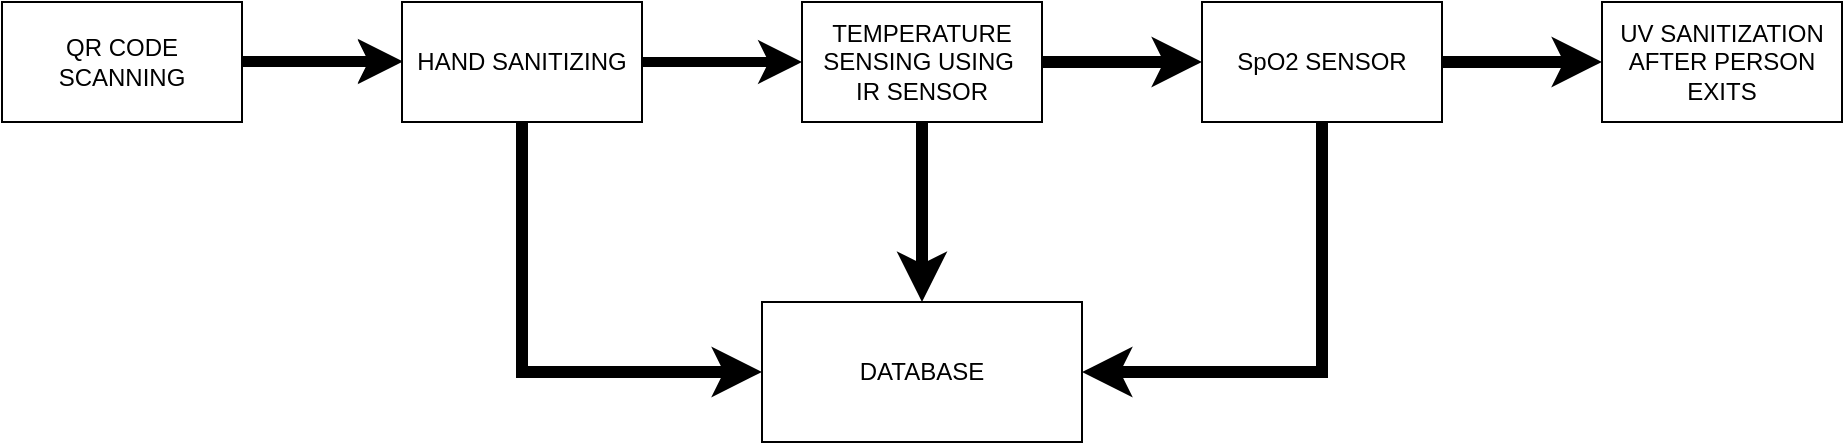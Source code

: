 <mxfile version="14.2.6" type="github">
  <diagram id="QK0jPorxMnugWh7hyc6T" name="Page-1">
    <mxGraphModel dx="1967" dy="670" grid="1" gridSize="10" guides="1" tooltips="1" connect="1" arrows="1" fold="1" page="1" pageScale="1" pageWidth="850" pageHeight="1100" math="0" shadow="0">
      <root>
        <mxCell id="0" />
        <mxCell id="1" parent="0" />
        <mxCell id="A0bPd90LtmdEjfv_5qgH-13" value="" style="edgeStyle=orthogonalEdgeStyle;rounded=1;orthogonalLoop=1;jettySize=auto;html=1;strokeWidth=5;" edge="1" parent="1" source="A0bPd90LtmdEjfv_5qgH-1" target="A0bPd90LtmdEjfv_5qgH-3">
          <mxGeometry relative="1" as="geometry" />
        </mxCell>
        <mxCell id="A0bPd90LtmdEjfv_5qgH-1" value="" style="rounded=0;whiteSpace=wrap;html=1;" vertex="1" parent="1">
          <mxGeometry y="140" width="120" height="60" as="geometry" />
        </mxCell>
        <mxCell id="A0bPd90LtmdEjfv_5qgH-14" value="" style="edgeStyle=orthogonalEdgeStyle;rounded=0;orthogonalLoop=1;jettySize=auto;html=1;strokeWidth=5;" edge="1" parent="1" source="A0bPd90LtmdEjfv_5qgH-3" target="A0bPd90LtmdEjfv_5qgH-4">
          <mxGeometry relative="1" as="geometry" />
        </mxCell>
        <mxCell id="A0bPd90LtmdEjfv_5qgH-21" style="edgeStyle=orthogonalEdgeStyle;rounded=0;orthogonalLoop=1;jettySize=auto;html=1;entryX=0;entryY=0.5;entryDx=0;entryDy=0;jumpSize=5;strokeWidth=6;" edge="1" parent="1" source="A0bPd90LtmdEjfv_5qgH-3" target="A0bPd90LtmdEjfv_5qgH-10">
          <mxGeometry relative="1" as="geometry">
            <mxPoint x="430" y="420" as="targetPoint" />
            <Array as="points">
              <mxPoint x="260" y="325" />
            </Array>
          </mxGeometry>
        </mxCell>
        <mxCell id="A0bPd90LtmdEjfv_5qgH-3" value="HAND SANITIZING" style="rounded=0;whiteSpace=wrap;html=1;" vertex="1" parent="1">
          <mxGeometry x="200" y="140" width="120" height="60" as="geometry" />
        </mxCell>
        <mxCell id="A0bPd90LtmdEjfv_5qgH-15" value="" style="edgeStyle=orthogonalEdgeStyle;rounded=0;orthogonalLoop=1;jettySize=auto;html=1;jumpSize=5;strokeWidth=6;" edge="1" parent="1" source="A0bPd90LtmdEjfv_5qgH-4" target="A0bPd90LtmdEjfv_5qgH-5">
          <mxGeometry relative="1" as="geometry" />
        </mxCell>
        <mxCell id="A0bPd90LtmdEjfv_5qgH-17" value="" style="edgeStyle=orthogonalEdgeStyle;rounded=0;orthogonalLoop=1;jettySize=auto;html=1;jumpSize=5;strokeWidth=6;" edge="1" parent="1" source="A0bPd90LtmdEjfv_5qgH-4" target="A0bPd90LtmdEjfv_5qgH-10">
          <mxGeometry relative="1" as="geometry" />
        </mxCell>
        <mxCell id="A0bPd90LtmdEjfv_5qgH-4" value="TEMPERATURE SENSING USING&amp;nbsp;&lt;br&gt;IR SENSOR" style="rounded=0;whiteSpace=wrap;html=1;" vertex="1" parent="1">
          <mxGeometry x="400" y="140" width="120" height="60" as="geometry" />
        </mxCell>
        <mxCell id="A0bPd90LtmdEjfv_5qgH-16" value="" style="edgeStyle=orthogonalEdgeStyle;rounded=0;orthogonalLoop=1;jettySize=auto;html=1;jumpSize=5;strokeWidth=6;" edge="1" parent="1" source="A0bPd90LtmdEjfv_5qgH-5" target="A0bPd90LtmdEjfv_5qgH-9">
          <mxGeometry relative="1" as="geometry" />
        </mxCell>
        <mxCell id="A0bPd90LtmdEjfv_5qgH-20" style="edgeStyle=orthogonalEdgeStyle;rounded=0;orthogonalLoop=1;jettySize=auto;html=1;jumpSize=5;strokeWidth=6;" edge="1" parent="1" source="A0bPd90LtmdEjfv_5qgH-5" target="A0bPd90LtmdEjfv_5qgH-10">
          <mxGeometry relative="1" as="geometry">
            <mxPoint x="740" y="380" as="targetPoint" />
            <Array as="points">
              <mxPoint x="660" y="325" />
            </Array>
          </mxGeometry>
        </mxCell>
        <mxCell id="A0bPd90LtmdEjfv_5qgH-5" value="SpO2 SENSOR" style="rounded=0;whiteSpace=wrap;html=1;" vertex="1" parent="1">
          <mxGeometry x="600" y="140" width="120" height="60" as="geometry" />
        </mxCell>
        <mxCell id="A0bPd90LtmdEjfv_5qgH-9" value="UV SANITIZATION AFTER PERSON&lt;br&gt;EXITS" style="rounded=0;whiteSpace=wrap;html=1;" vertex="1" parent="1">
          <mxGeometry x="800" y="140" width="120" height="60" as="geometry" />
        </mxCell>
        <mxCell id="A0bPd90LtmdEjfv_5qgH-10" value="DATABASE" style="rounded=0;whiteSpace=wrap;html=1;" vertex="1" parent="1">
          <mxGeometry x="380" y="290" width="160" height="70" as="geometry" />
        </mxCell>
        <mxCell id="A0bPd90LtmdEjfv_5qgH-22" value="QR CODE&lt;br&gt;SCANNING" style="text;html=1;strokeColor=none;align=center;verticalAlign=middle;whiteSpace=wrap;rounded=0;strokeWidth=5;gradientColor=#ffffff;" vertex="1" parent="1">
          <mxGeometry y="140" width="120" height="60" as="geometry" />
        </mxCell>
        <mxCell id="A0bPd90LtmdEjfv_5qgH-23" value="" style="edgeStyle=orthogonalEdgeStyle;rounded=1;orthogonalLoop=1;jettySize=auto;html=1;strokeWidth=5;" edge="1" parent="1">
          <mxGeometry relative="1" as="geometry">
            <mxPoint x="120" y="169.5" as="sourcePoint" />
            <mxPoint x="200" y="169.5" as="targetPoint" />
          </mxGeometry>
        </mxCell>
      </root>
    </mxGraphModel>
  </diagram>
</mxfile>
